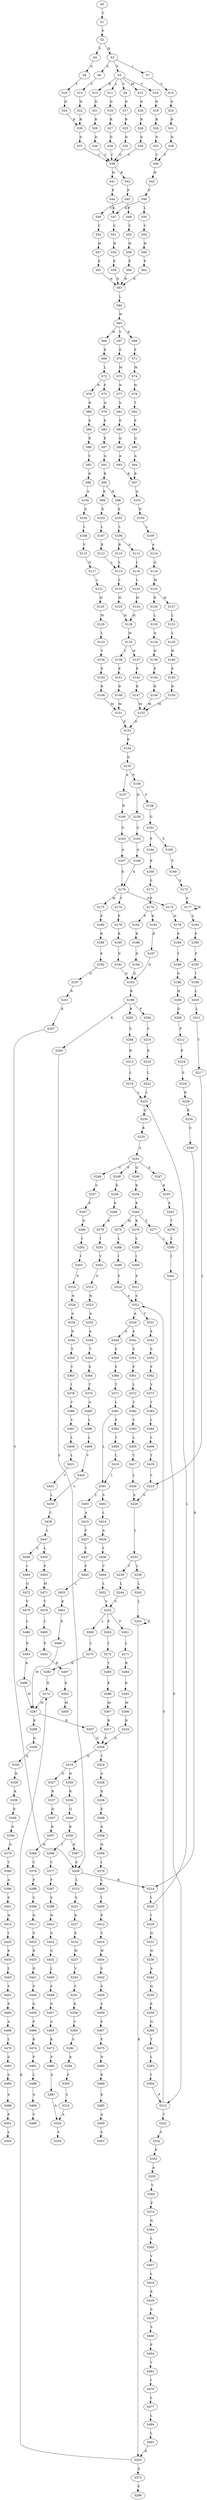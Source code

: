 strict digraph  {
	S0 -> S1 [ label = V ];
	S1 -> S2 [ label = P ];
	S2 -> S3 [ label = H ];
	S2 -> S4 [ label = Y ];
	S3 -> S5 [ label = V ];
	S3 -> S6 [ label = G ];
	S3 -> S7 [ label = I ];
	S4 -> S8 [ label = G ];
	S5 -> S9 [ label = V ];
	S5 -> S10 [ label = Y ];
	S5 -> S11 [ label = L ];
	S5 -> S12 [ label = M ];
	S5 -> S13 [ label = R ];
	S6 -> S14 [ label = Y ];
	S7 -> S15 [ label = V ];
	S8 -> S16 [ label = Y ];
	S9 -> S17 [ label = N ];
	S10 -> S18 [ label = N ];
	S11 -> S19 [ label = N ];
	S12 -> S20 [ label = N ];
	S13 -> S21 [ label = N ];
	S14 -> S22 [ label = N ];
	S15 -> S23 [ label = N ];
	S16 -> S24 [ label = N ];
	S17 -> S25 [ label = R ];
	S18 -> S26 [ label = R ];
	S19 -> S27 [ label = R ];
	S20 -> S28 [ label = R ];
	S21 -> S29 [ label = R ];
	S22 -> S30 [ label = R ];
	S23 -> S31 [ label = R ];
	S24 -> S30 [ label = R ];
	S25 -> S32 [ label = D ];
	S26 -> S33 [ label = N ];
	S27 -> S34 [ label = D ];
	S28 -> S35 [ label = D ];
	S29 -> S36 [ label = D ];
	S30 -> S37 [ label = D ];
	S31 -> S38 [ label = N ];
	S32 -> S39 [ label = C ];
	S33 -> S40 [ label = C ];
	S34 -> S39 [ label = C ];
	S35 -> S39 [ label = C ];
	S36 -> S39 [ label = C ];
	S37 -> S39 [ label = C ];
	S38 -> S40 [ label = C ];
	S39 -> S41 [ label = H ];
	S39 -> S42 [ label = R ];
	S40 -> S43 [ label = H ];
	S41 -> S44 [ label = P ];
	S42 -> S45 [ label = P ];
	S43 -> S46 [ label = P ];
	S44 -> S47 [ label = K ];
	S45 -> S48 [ label = P ];
	S45 -> S49 [ label = Y ];
	S46 -> S50 [ label = L ];
	S46 -> S47 [ label = K ];
	S47 -> S51 [ label = C ];
	S48 -> S52 [ label = C ];
	S49 -> S53 [ label = C ];
	S50 -> S54 [ label = C ];
	S51 -> S55 [ label = H ];
	S52 -> S56 [ label = H ];
	S53 -> S57 [ label = H ];
	S54 -> S58 [ label = H ];
	S55 -> S59 [ label = P ];
	S56 -> S60 [ label = P ];
	S57 -> S61 [ label = P ];
	S58 -> S62 [ label = P ];
	S59 -> S63 [ label = N ];
	S60 -> S63 [ label = N ];
	S61 -> S63 [ label = N ];
	S62 -> S63 [ label = N ];
	S63 -> S64 [ label = L ];
	S64 -> S65 [ label = W ];
	S65 -> S66 [ label = H ];
	S65 -> S67 [ label = Y ];
	S65 -> S68 [ label = N ];
	S66 -> S69 [ label = E ];
	S67 -> S70 [ label = E ];
	S68 -> S71 [ label = E ];
	S69 -> S72 [ label = L ];
	S70 -> S73 [ label = M ];
	S71 -> S74 [ label = M ];
	S72 -> S75 [ label = F ];
	S72 -> S76 [ label = N ];
	S73 -> S77 [ label = N ];
	S74 -> S78 [ label = N ];
	S75 -> S79 [ label = Q ];
	S76 -> S80 [ label = R ];
	S77 -> S81 [ label = S ];
	S78 -> S82 [ label = T ];
	S79 -> S83 [ label = E ];
	S80 -> S84 [ label = E ];
	S81 -> S85 [ label = E ];
	S82 -> S86 [ label = E ];
	S83 -> S87 [ label = E ];
	S84 -> S88 [ label = E ];
	S85 -> S89 [ label = Q ];
	S86 -> S90 [ label = Q ];
	S87 -> S91 [ label = A ];
	S88 -> S92 [ label = V ];
	S89 -> S93 [ label = A ];
	S90 -> S94 [ label = A ];
	S91 -> S95 [ label = R ];
	S92 -> S96 [ label = R ];
	S93 -> S97 [ label = R ];
	S94 -> S97 [ label = R ];
	S95 -> S98 [ label = H ];
	S95 -> S99 [ label = R ];
	S96 -> S100 [ label = A ];
	S97 -> S101 [ label = Q ];
	S98 -> S102 [ label = E ];
	S99 -> S103 [ label = E ];
	S100 -> S104 [ label = E ];
	S101 -> S105 [ label = D ];
	S102 -> S106 [ label = L ];
	S103 -> S107 [ label = L ];
	S104 -> S108 [ label = L ];
	S105 -> S109 [ label = L ];
	S106 -> S110 [ label = R ];
	S106 -> S111 [ label = A ];
	S107 -> S112 [ label = R ];
	S108 -> S113 [ label = V ];
	S109 -> S114 [ label = A ];
	S110 -> S115 [ label = L ];
	S111 -> S116 [ label = L ];
	S112 -> S115 [ label = L ];
	S113 -> S117 [ label = Q ];
	S114 -> S118 [ label = Q ];
	S115 -> S119 [ label = L ];
	S116 -> S120 [ label = L ];
	S117 -> S121 [ label = L ];
	S118 -> S122 [ label = M ];
	S119 -> S123 [ label = H ];
	S120 -> S124 [ label = H ];
	S121 -> S125 [ label = H ];
	S122 -> S126 [ label = R ];
	S122 -> S127 [ label = H ];
	S123 -> S128 [ label = H ];
	S124 -> S128 [ label = H ];
	S125 -> S129 [ label = M ];
	S126 -> S130 [ label = L ];
	S127 -> S131 [ label = L ];
	S128 -> S132 [ label = M ];
	S129 -> S133 [ label = L ];
	S130 -> S134 [ label = Q ];
	S131 -> S135 [ label = L ];
	S132 -> S136 [ label = Y ];
	S132 -> S137 [ label = H ];
	S133 -> S138 [ label = Y ];
	S134 -> S139 [ label = H ];
	S135 -> S140 [ label = H ];
	S136 -> S141 [ label = E ];
	S137 -> S142 [ label = E ];
	S138 -> S143 [ label = E ];
	S139 -> S144 [ label = E ];
	S140 -> S145 [ label = E ];
	S141 -> S146 [ label = R ];
	S142 -> S147 [ label = R ];
	S143 -> S148 [ label = R ];
	S144 -> S149 [ label = R ];
	S145 -> S150 [ label = R ];
	S146 -> S151 [ label = M ];
	S147 -> S152 [ label = M ];
	S148 -> S151 [ label = M ];
	S149 -> S152 [ label = M ];
	S150 -> S152 [ label = M ];
	S151 -> S153 [ label = P ];
	S152 -> S153 [ label = P ];
	S153 -> S154 [ label = E ];
	S154 -> S155 [ label = D ];
	S155 -> S156 [ label = P ];
	S155 -> S157 [ label = A ];
	S156 -> S158 [ label = F ];
	S156 -> S159 [ label = H ];
	S157 -> S160 [ label = H ];
	S158 -> S161 [ label = G ];
	S159 -> S162 [ label = G ];
	S160 -> S163 [ label = G ];
	S161 -> S164 [ label = P ];
	S161 -> S165 [ label = X ];
	S162 -> S166 [ label = A ];
	S163 -> S167 [ label = A ];
	S164 -> S168 [ label = K ];
	S165 -> S169 [ label = X ];
	S166 -> S170 [ label = K ];
	S167 -> S170 [ label = K ];
	S168 -> S171 [ label = S ];
	S169 -> S172 [ label = X ];
	S170 -> S173 [ label = P ];
	S170 -> S174 [ label = V ];
	S170 -> S175 [ label = M ];
	S171 -> S176 [ label = P ];
	S172 -> S177 [ label = X ];
	S173 -> S178 [ label = N ];
	S174 -> S179 [ label = P ];
	S175 -> S180 [ label = P ];
	S176 -> S181 [ label = R ];
	S176 -> S182 [ label = P ];
	S177 -> S183 [ label = S ];
	S177 -> S177 [ label = X ];
	S178 -> S184 [ label = P ];
	S179 -> S185 [ label = R ];
	S180 -> S186 [ label = R ];
	S181 -> S187 [ label = D ];
	S182 -> S188 [ label = R ];
	S183 -> S189 [ label = F ];
	S184 -> S190 [ label = Y ];
	S185 -> S191 [ label = D ];
	S186 -> S192 [ label = E ];
	S187 -> S193 [ label = Q ];
	S188 -> S194 [ label = D ];
	S189 -> S195 [ label = F ];
	S190 -> S196 [ label = G ];
	S191 -> S193 [ label = Q ];
	S192 -> S197 [ label = Q ];
	S193 -> S198 [ label = R ];
	S194 -> S193 [ label = Q ];
	S195 -> S199 [ label = I ];
	S196 -> S200 [ label = H ];
	S197 -> S201 [ label = R ];
	S198 -> S202 [ label = R ];
	S198 -> S203 [ label = K ];
	S198 -> S204 [ label = P ];
	S199 -> S205 [ label = L ];
	S200 -> S206 [ label = D ];
	S201 -> S207 [ label = K ];
	S202 -> S208 [ label = S ];
	S203 -> S209 [ label = S ];
	S204 -> S210 [ label = S ];
	S205 -> S211 [ label = L ];
	S206 -> S212 [ label = P ];
	S207 -> S209 [ label = S ];
	S208 -> S213 [ label = R ];
	S209 -> S214 [ label = R ];
	S209 -> S215 [ label = L ];
	S210 -> S216 [ label = R ];
	S211 -> S217 [ label = T ];
	S212 -> S218 [ label = P ];
	S213 -> S219 [ label = L ];
	S214 -> S220 [ label = L ];
	S215 -> S221 [ label = S ];
	S216 -> S222 [ label = L ];
	S217 -> S223 [ label = L ];
	S218 -> S224 [ label = S ];
	S219 -> S225 [ label = L ];
	S220 -> S226 [ label = I ];
	S220 -> S225 [ label = L ];
	S221 -> S227 [ label = D ];
	S222 -> S225 [ label = L ];
	S223 -> S228 [ label = S ];
	S224 -> S229 [ label = R ];
	S225 -> S230 [ label = Q ];
	S226 -> S231 [ label = Q ];
	S227 -> S232 [ label = E ];
	S228 -> S233 [ label = L ];
	S229 -> S234 [ label = K ];
	S230 -> S235 [ label = K ];
	S231 -> S236 [ label = N ];
	S232 -> S237 [ label = W ];
	S233 -> S238 [ label = V ];
	S233 -> S239 [ label = L ];
	S234 -> S240 [ label = S ];
	S235 -> S241 [ label = A ];
	S236 -> S242 [ label = A ];
	S237 -> S243 [ label = V ];
	S238 -> S244 [ label = L ];
	S239 -> S245 [ label = L ];
	S240 -> S214 [ label = R ];
	S241 -> S246 [ label = Q ];
	S241 -> S247 [ label = E ];
	S241 -> S248 [ label = F ];
	S241 -> S249 [ label = V ];
	S242 -> S250 [ label = Q ];
	S243 -> S251 [ label = S ];
	S244 -> S252 [ label = V ];
	S245 -> S253 [ label = L ];
	S246 -> S254 [ label = K ];
	S247 -> S255 [ label = K ];
	S248 -> S256 [ label = K ];
	S249 -> S257 [ label = S ];
	S250 -> S258 [ label = E ];
	S251 -> S259 [ label = E ];
	S252 -> S260 [ label = L ];
	S252 -> S261 [ label = F ];
	S252 -> S262 [ label = P ];
	S253 -> S263 [ label = K ];
	S253 -> S253 [ label = L ];
	S254 -> S264 [ label = E ];
	S255 -> S265 [ label = E ];
	S256 -> S266 [ label = E ];
	S257 -> S267 [ label = E ];
	S258 -> S268 [ label = Q ];
	S259 -> S269 [ label = V ];
	S260 -> S270 [ label = L ];
	S261 -> S271 [ label = L ];
	S262 -> S272 [ label = L ];
	S263 -> S273 [ label = A ];
	S263 -> S274 [ label = K ];
	S264 -> S275 [ label = M ];
	S264 -> S276 [ label = K ];
	S264 -> S277 [ label = T ];
	S265 -> S278 [ label = T ];
	S266 -> S279 [ label = R ];
	S267 -> S280 [ label = K ];
	S268 -> S281 [ label = T ];
	S269 -> S282 [ label = S ];
	S270 -> S283 [ label = K ];
	S271 -> S284 [ label = R ];
	S272 -> S285 [ label = T ];
	S273 -> S286 [ label = F ];
	S274 -> S287 [ label = M ];
	S275 -> S288 [ label = L ];
	S276 -> S289 [ label = L ];
	S277 -> S290 [ label = L ];
	S278 -> S290 [ label = L ];
	S279 -> S291 [ label = I ];
	S280 -> S292 [ label = I ];
	S281 -> S293 [ label = L ];
	S282 -> S294 [ label = K ];
	S283 -> S274 [ label = K ];
	S284 -> S295 [ label = K ];
	S285 -> S296 [ label = K ];
	S287 -> S297 [ label = R ];
	S287 -> S298 [ label = K ];
	S288 -> S299 [ label = I ];
	S289 -> S300 [ label = I ];
	S290 -> S301 [ label = I ];
	S291 -> S302 [ label = V ];
	S292 -> S303 [ label = I ];
	S293 -> S304 [ label = I ];
	S294 -> S305 [ label = F ];
	S295 -> S306 [ label = M ];
	S296 -> S307 [ label = M ];
	S297 -> S308 [ label = G ];
	S298 -> S309 [ label = G ];
	S299 -> S310 [ label = P ];
	S300 -> S311 [ label = P ];
	S301 -> S312 [ label = P ];
	S302 -> S313 [ label = P ];
	S303 -> S314 [ label = P ];
	S304 -> S312 [ label = P ];
	S305 -> S315 [ label = S ];
	S306 -> S316 [ label = R ];
	S307 -> S317 [ label = R ];
	S308 -> S318 [ label = Q ];
	S308 -> S319 [ label = T ];
	S309 -> S320 [ label = Q ];
	S310 -> S321 [ label = S ];
	S311 -> S321 [ label = S ];
	S312 -> S322 [ label = T ];
	S312 -> S321 [ label = S ];
	S313 -> S323 [ label = N ];
	S314 -> S324 [ label = N ];
	S315 -> S325 [ label = A ];
	S316 -> S308 [ label = G ];
	S317 -> S308 [ label = G ];
	S318 -> S326 [ label = N ];
	S318 -> S327 [ label = D ];
	S319 -> S328 [ label = G ];
	S320 -> S329 [ label = N ];
	S321 -> S330 [ label = A ];
	S321 -> S331 [ label = T ];
	S322 -> S332 [ label = S ];
	S323 -> S333 [ label = A ];
	S324 -> S334 [ label = A ];
	S325 -> S335 [ label = V ];
	S326 -> S336 [ label = R ];
	S327 -> S337 [ label = R ];
	S328 -> S338 [ label = R ];
	S329 -> S339 [ label = K ];
	S330 -> S340 [ label = G ];
	S330 -> S341 [ label = E ];
	S331 -> S342 [ label = E ];
	S332 -> S343 [ label = E ];
	S333 -> S344 [ label = A ];
	S334 -> S345 [ label = D ];
	S336 -> S346 [ label = Q ];
	S337 -> S347 [ label = Q ];
	S338 -> S348 [ label = E ];
	S339 -> S349 [ label = E ];
	S340 -> S350 [ label = S ];
	S341 -> S351 [ label = S ];
	S342 -> S352 [ label = S ];
	S343 -> S353 [ label = A ];
	S344 -> S354 [ label = T ];
	S345 -> S355 [ label = T ];
	S346 -> S356 [ label = R ];
	S347 -> S357 [ label = R ];
	S348 -> S358 [ label = A ];
	S349 -> S359 [ label = G ];
	S350 -> S360 [ label = F ];
	S351 -> S361 [ label = F ];
	S352 -> S362 [ label = F ];
	S353 -> S363 [ label = V ];
	S354 -> S364 [ label = E ];
	S355 -> S365 [ label = Y ];
	S356 -> S366 [ label = T ];
	S356 -> S367 [ label = K ];
	S357 -> S368 [ label = N ];
	S358 -> S369 [ label = Q ];
	S359 -> S370 [ label = G ];
	S360 -> S371 [ label = T ];
	S361 -> S372 [ label = L ];
	S362 -> S373 [ label = V ];
	S363 -> S374 [ label = F ];
	S364 -> S375 [ label = T ];
	S365 -> S376 [ label = I ];
	S366 -> S377 [ label = C ];
	S367 -> S209 [ label = S ];
	S368 -> S378 [ label = C ];
	S369 -> S379 [ label = I ];
	S370 -> S380 [ label = T ];
	S371 -> S381 [ label = L ];
	S372 -> S382 [ label = T ];
	S373 -> S383 [ label = T ];
	S374 -> S384 [ label = N ];
	S375 -> S385 [ label = A ];
	S376 -> S386 [ label = T ];
	S377 -> S387 [ label = F ];
	S378 -> S388 [ label = F ];
	S379 -> S389 [ label = L ];
	S380 -> S390 [ label = A ];
	S381 -> S391 [ label = L ];
	S381 -> S392 [ label = F ];
	S382 -> S393 [ label = S ];
	S383 -> S394 [ label = L ];
	S384 -> S395 [ label = L ];
	S385 -> S396 [ label = L ];
	S386 -> S397 [ label = V ];
	S387 -> S398 [ label = S ];
	S388 -> S399 [ label = S ];
	S389 -> S400 [ label = L ];
	S390 -> S401 [ label = S ];
	S391 -> S402 [ label = S ];
	S391 -> S403 [ label = L ];
	S392 -> S404 [ label = T ];
	S393 -> S405 [ label = L ];
	S394 -> S406 [ label = L ];
	S395 -> S407 [ label = V ];
	S396 -> S408 [ label = L ];
	S397 -> S409 [ label = L ];
	S398 -> S410 [ label = N ];
	S399 -> S411 [ label = D ];
	S400 -> S412 [ label = P ];
	S401 -> S413 [ label = H ];
	S402 -> S414 [ label = L ];
	S403 -> S415 [ label = A ];
	S404 -> S416 [ label = L ];
	S405 -> S417 [ label = T ];
	S406 -> S418 [ label = T ];
	S407 -> S419 [ label = L ];
	S408 -> S420 [ label = V ];
	S409 -> S421 [ label = L ];
	S410 -> S422 [ label = G ];
	S411 -> S423 [ label = G ];
	S412 -> S424 [ label = C ];
	S413 -> S425 [ label = I ];
	S414 -> S426 [ label = A ];
	S415 -> S427 [ label = F ];
	S416 -> S391 [ label = L ];
	S417 -> S428 [ label = L ];
	S418 -> S223 [ label = L ];
	S419 -> S429 [ label = K ];
	S420 -> S430 [ label = L ];
	S421 -> S431 [ label = V ];
	S422 -> S432 [ label = G ];
	S423 -> S433 [ label = R ];
	S424 -> S434 [ label = W ];
	S425 -> S435 [ label = E ];
	S426 -> S436 [ label = L ];
	S427 -> S437 [ label = V ];
	S428 -> S228 [ label = S ];
	S429 -> S438 [ label = S ];
	S430 -> S439 [ label = C ];
	S431 -> S430 [ label = L ];
	S432 -> S440 [ label = L ];
	S433 -> S441 [ label = D ];
	S434 -> S442 [ label = S ];
	S435 -> S443 [ label = L ];
	S436 -> S444 [ label = V ];
	S437 -> S445 [ label = F ];
	S438 -> S446 [ label = S ];
	S439 -> S447 [ label = L ];
	S440 -> S448 [ label = S ];
	S441 -> S449 [ label = S ];
	S442 -> S450 [ label = S ];
	S443 -> S451 [ label = S ];
	S444 -> S452 [ label = L ];
	S445 -> S453 [ label = L ];
	S446 -> S454 [ label = F ];
	S447 -> S455 [ label = L ];
	S447 -> S456 [ label = S ];
	S448 -> S457 [ label = G ];
	S449 -> S458 [ label = G ];
	S450 -> S459 [ label = S ];
	S451 -> S460 [ label = P ];
	S452 -> S252 [ label = V ];
	S453 -> S461 [ label = K ];
	S454 -> S462 [ label = T ];
	S455 -> S463 [ label = F ];
	S456 -> S464 [ label = I ];
	S457 -> S465 [ label = A ];
	S458 -> S466 [ label = P ];
	S459 -> S467 [ label = F ];
	S460 -> S468 [ label = A ];
	S461 -> S469 [ label = K ];
	S462 -> S470 [ label = I ];
	S463 -> S471 [ label = M ];
	S464 -> S472 [ label = G ];
	S465 -> S473 [ label = K ];
	S466 -> S474 [ label = K ];
	S467 -> S475 [ label = F ];
	S468 -> S476 [ label = L ];
	S469 -> S287 [ label = M ];
	S470 -> S477 [ label = L ];
	S471 -> S478 [ label = V ];
	S472 -> S479 [ label = V ];
	S473 -> S480 [ label = F ];
	S474 -> S481 [ label = F ];
	S475 -> S482 [ label = N ];
	S476 -> S483 [ label = G ];
	S477 -> S484 [ label = L ];
	S478 -> S485 [ label = L ];
	S479 -> S486 [ label = L ];
	S480 -> S487 [ label = S ];
	S481 -> S488 [ label = L ];
	S482 -> S489 [ label = K ];
	S483 -> S490 [ label = S ];
	S484 -> S491 [ label = L ];
	S485 -> S492 [ label = E ];
	S486 -> S493 [ label = K ];
	S487 -> S325 [ label = A ];
	S488 -> S494 [ label = A ];
	S489 -> S495 [ label = K ];
	S490 -> S496 [ label = S ];
	S491 -> S263 [ label = K ];
	S492 -> S497 [ label = R ];
	S493 -> S498 [ label = K ];
	S494 -> S499 [ label = V ];
	S495 -> S500 [ label = A ];
	S496 -> S501 [ label = P ];
	S497 -> S502 [ label = K ];
	S498 -> S287 [ label = M ];
	S500 -> S503 [ label = S ];
	S501 -> S504 [ label = L ];
	S502 -> S505 [ label = M ];
}
